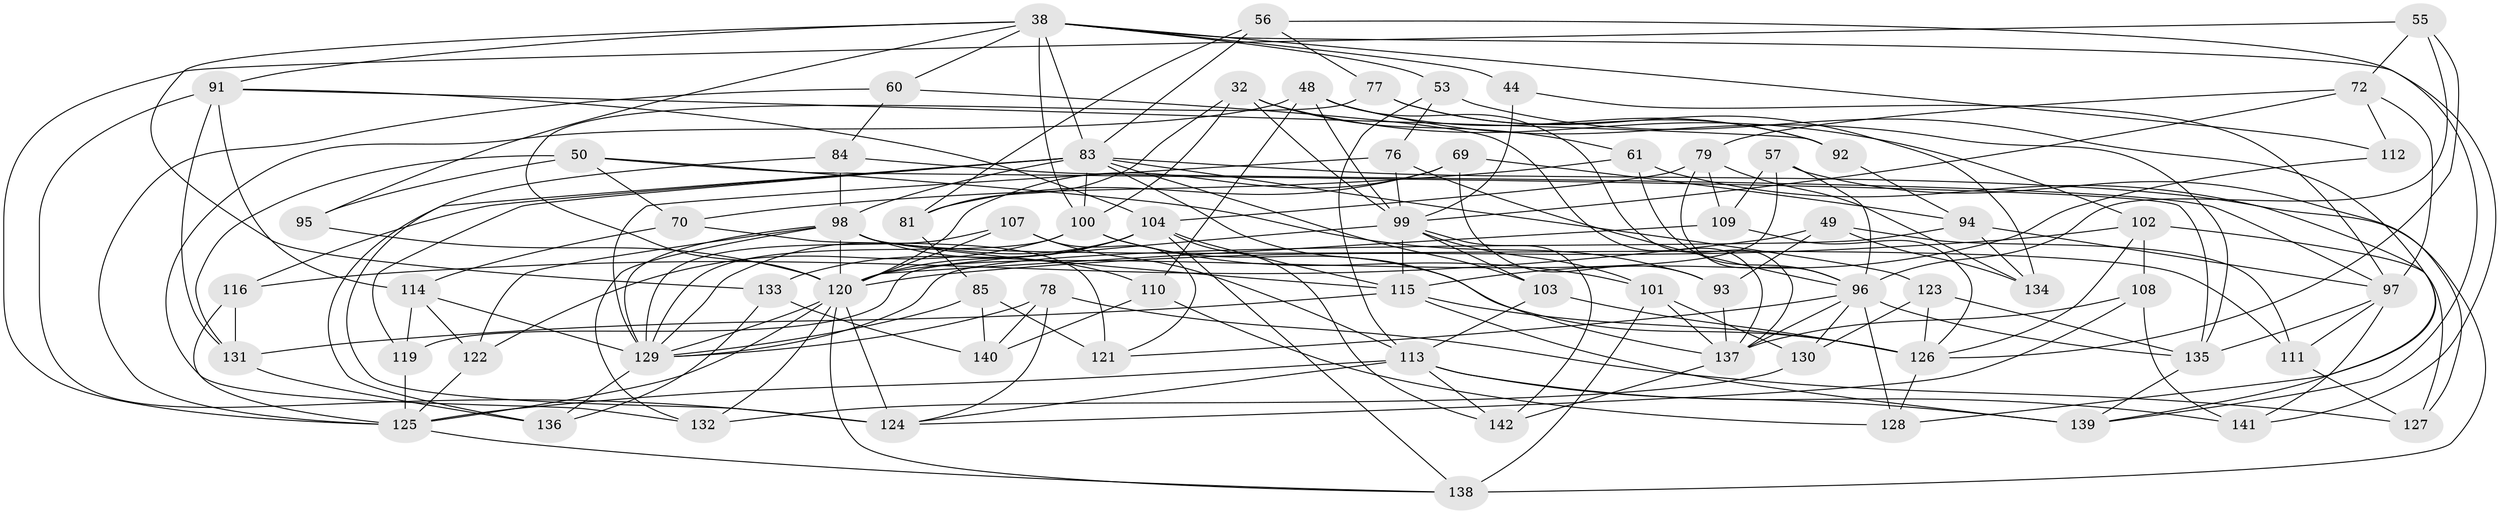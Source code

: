// original degree distribution, {4: 1.0}
// Generated by graph-tools (version 1.1) at 2025/57/03/09/25 04:57:15]
// undirected, 71 vertices, 188 edges
graph export_dot {
graph [start="1"]
  node [color=gray90,style=filled];
  32 [super="+4"];
  38 [super="+36+25"];
  44;
  48 [super="+9+13"];
  49;
  50 [super="+15"];
  53;
  55;
  56;
  57;
  60;
  61;
  69;
  70;
  72 [super="+46"];
  76;
  77;
  78;
  79 [super="+62"];
  81;
  83 [super="+28+58+68"];
  84 [super="+18"];
  85;
  91 [super="+75"];
  92;
  93;
  94 [super="+89"];
  95;
  96 [super="+2+12+7+52"];
  97 [super="+35+64"];
  98 [super="+11+16+74"];
  99 [super="+73"];
  100 [super="+66"];
  101 [super="+37"];
  102 [super="+63"];
  103;
  104 [super="+17+21+30"];
  107;
  108;
  109;
  110;
  111;
  112;
  113 [super="+27+82"];
  114 [super="+67"];
  115 [super="+71"];
  116;
  119 [super="+80"];
  120 [super="+47+106+105"];
  121;
  122;
  123;
  124 [super="+8"];
  125 [super="+43+117"];
  126 [super="+118"];
  127;
  128;
  129 [super="+65"];
  130;
  131 [super="+87"];
  132;
  133;
  134;
  135 [super="+90"];
  136;
  137 [super="+3+51+26"];
  138 [super="+42"];
  139 [super="+59"];
  140;
  141;
  142;
  32 -- 99;
  32 -- 61;
  32 -- 81;
  32 -- 102 [weight=2];
  32 -- 100;
  38 -- 112;
  38 -- 53;
  38 -- 95 [weight=2];
  38 -- 44 [weight=2];
  38 -- 133;
  38 -- 141;
  38 -- 60;
  38 -- 91 [weight=2];
  38 -- 83 [weight=2];
  38 -- 100;
  44 -- 99;
  44 -- 97;
  48 -- 92;
  48 -- 99 [weight=2];
  48 -- 132;
  48 -- 137;
  48 -- 110;
  48 -- 135 [weight=2];
  49 -- 134;
  49 -- 111;
  49 -- 93;
  49 -- 116;
  50 -- 131 [weight=2];
  50 -- 70;
  50 -- 93;
  50 -- 135;
  50 -- 95;
  53 -- 128;
  53 -- 76;
  53 -- 113;
  55 -- 72;
  55 -- 96;
  55 -- 126;
  55 -- 125;
  56 -- 81;
  56 -- 77;
  56 -- 83;
  56 -- 139;
  57 -- 127;
  57 -- 109;
  57 -- 119;
  57 -- 96;
  60 -- 137;
  60 -- 125;
  60 -- 84;
  61 -- 139;
  61 -- 70;
  61 -- 96;
  69 -- 93;
  69 -- 81;
  69 -- 94;
  69 -- 120;
  70 -- 114;
  70 -- 121;
  72 -- 112 [weight=2];
  72 -- 99;
  72 -- 79;
  72 -- 97;
  76 -- 96;
  76 -- 99;
  76 -- 129;
  77 -- 134;
  77 -- 92;
  77 -- 120;
  78 -- 140;
  78 -- 127;
  78 -- 124;
  78 -- 129;
  79 -- 109;
  79 -- 96;
  79 -- 104 [weight=2];
  79 -- 134;
  81 -- 85;
  83 -- 138 [weight=2];
  83 -- 137;
  83 -- 116;
  83 -- 103;
  83 -- 136;
  83 -- 98;
  83 -- 100 [weight=2];
  83 -- 119;
  83 -- 123;
  84 -- 124 [weight=2];
  84 -- 97;
  84 -- 98 [weight=2];
  85 -- 140;
  85 -- 121;
  85 -- 129;
  91 -- 124 [weight=2];
  91 -- 131;
  91 -- 92;
  91 -- 104;
  91 -- 114;
  92 -- 94;
  93 -- 137;
  94 -- 97 [weight=2];
  94 -- 134;
  94 -- 129;
  95 -- 120;
  96 -- 128;
  96 -- 130;
  96 -- 135 [weight=2];
  96 -- 137 [weight=2];
  96 -- 121;
  97 -- 141;
  97 -- 111;
  97 -- 135;
  98 -- 115;
  98 -- 132;
  98 -- 111;
  98 -- 122;
  98 -- 110;
  98 -- 129;
  98 -- 120;
  99 -- 142;
  99 -- 101;
  99 -- 103;
  99 -- 115;
  99 -- 120 [weight=2];
  100 -- 122;
  100 -- 101;
  100 -- 129;
  100 -- 126;
  101 -- 130;
  101 -- 137 [weight=2];
  101 -- 138;
  102 -- 108;
  102 -- 127;
  102 -- 126;
  102 -- 120;
  103 -- 126;
  103 -- 113;
  104 -- 133;
  104 -- 138;
  104 -- 142;
  104 -- 129;
  104 -- 115;
  104 -- 120 [weight=2];
  107 -- 121;
  107 -- 113;
  107 -- 129;
  107 -- 120;
  108 -- 141;
  108 -- 124;
  108 -- 137;
  109 -- 126;
  109 -- 120;
  110 -- 128;
  110 -- 140;
  111 -- 127;
  112 -- 115;
  113 -- 141;
  113 -- 124;
  113 -- 142;
  113 -- 139;
  113 -- 125;
  114 -- 122;
  114 -- 129 [weight=2];
  114 -- 119;
  115 -- 131;
  115 -- 139 [weight=2];
  115 -- 126;
  116 -- 131;
  116 -- 125;
  119 -- 125 [weight=3];
  120 -- 132;
  120 -- 124;
  120 -- 129;
  120 -- 138;
  120 -- 125;
  122 -- 125;
  123 -- 135;
  123 -- 130;
  123 -- 126;
  125 -- 138;
  126 -- 128;
  129 -- 136;
  130 -- 132;
  131 -- 136;
  133 -- 136;
  133 -- 140;
  135 -- 139;
  137 -- 142;
}
